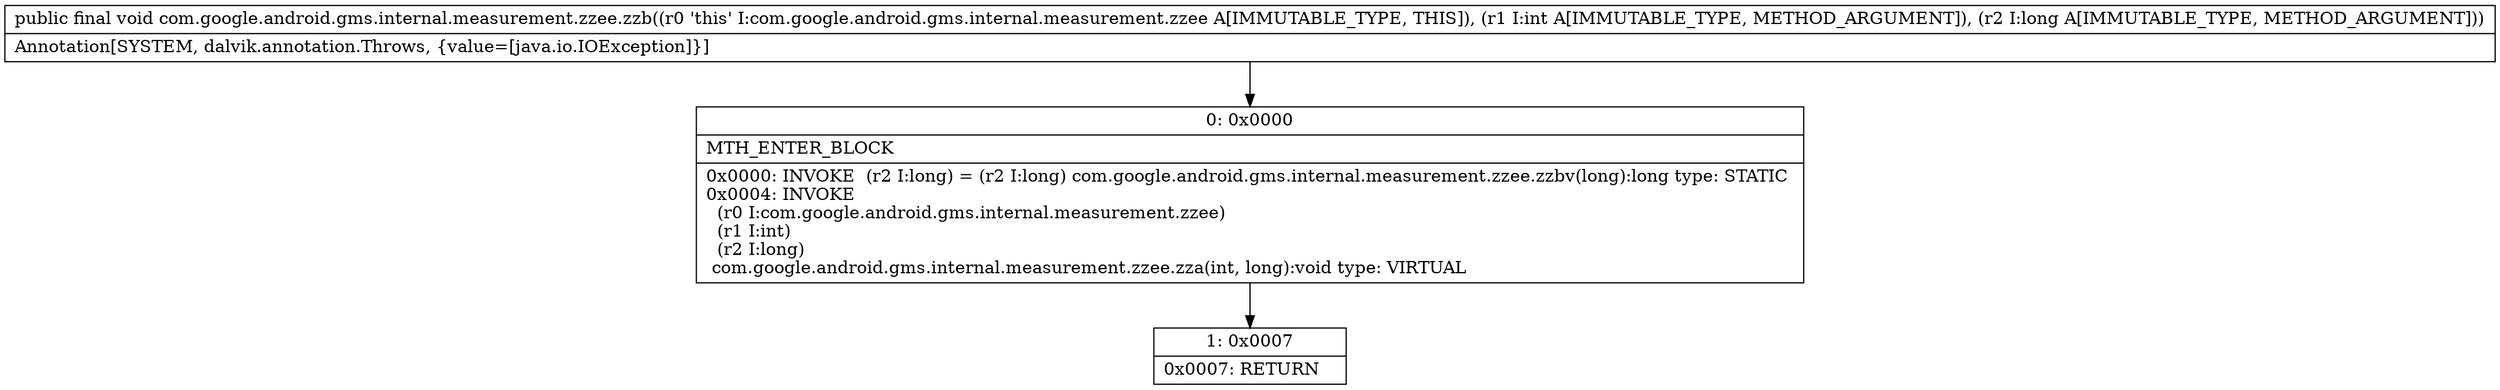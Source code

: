 digraph "CFG forcom.google.android.gms.internal.measurement.zzee.zzb(IJ)V" {
Node_0 [shape=record,label="{0\:\ 0x0000|MTH_ENTER_BLOCK\l|0x0000: INVOKE  (r2 I:long) = (r2 I:long) com.google.android.gms.internal.measurement.zzee.zzbv(long):long type: STATIC \l0x0004: INVOKE  \l  (r0 I:com.google.android.gms.internal.measurement.zzee)\l  (r1 I:int)\l  (r2 I:long)\l com.google.android.gms.internal.measurement.zzee.zza(int, long):void type: VIRTUAL \l}"];
Node_1 [shape=record,label="{1\:\ 0x0007|0x0007: RETURN   \l}"];
MethodNode[shape=record,label="{public final void com.google.android.gms.internal.measurement.zzee.zzb((r0 'this' I:com.google.android.gms.internal.measurement.zzee A[IMMUTABLE_TYPE, THIS]), (r1 I:int A[IMMUTABLE_TYPE, METHOD_ARGUMENT]), (r2 I:long A[IMMUTABLE_TYPE, METHOD_ARGUMENT]))  | Annotation[SYSTEM, dalvik.annotation.Throws, \{value=[java.io.IOException]\}]\l}"];
MethodNode -> Node_0;
Node_0 -> Node_1;
}

